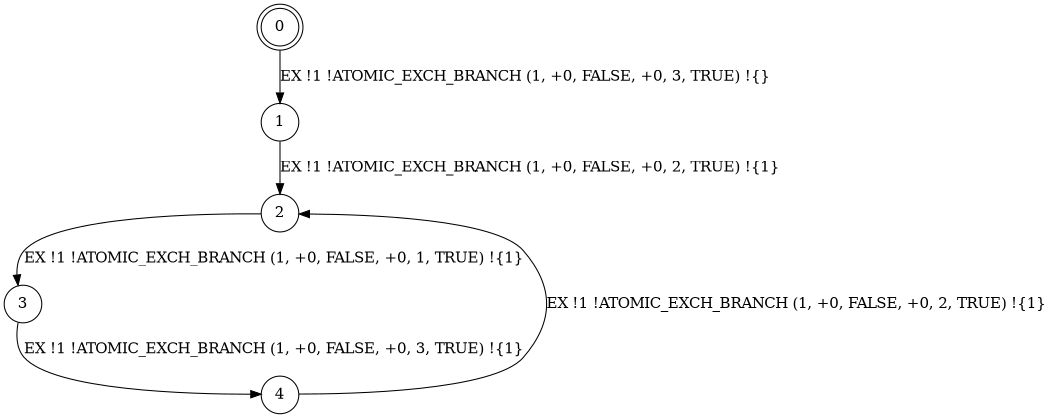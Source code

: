 digraph BCG {
size = "7, 10.5";
center = TRUE;
node [shape = circle];
0 [peripheries = 2];
0 -> 1 [label = "EX !1 !ATOMIC_EXCH_BRANCH (1, +0, FALSE, +0, 3, TRUE) !{}"];
1 -> 2 [label = "EX !1 !ATOMIC_EXCH_BRANCH (1, +0, FALSE, +0, 2, TRUE) !{1}"];
2 -> 3 [label = "EX !1 !ATOMIC_EXCH_BRANCH (1, +0, FALSE, +0, 1, TRUE) !{1}"];
3 -> 4 [label = "EX !1 !ATOMIC_EXCH_BRANCH (1, +0, FALSE, +0, 3, TRUE) !{1}"];
4 -> 2 [label = "EX !1 !ATOMIC_EXCH_BRANCH (1, +0, FALSE, +0, 2, TRUE) !{1}"];
}
